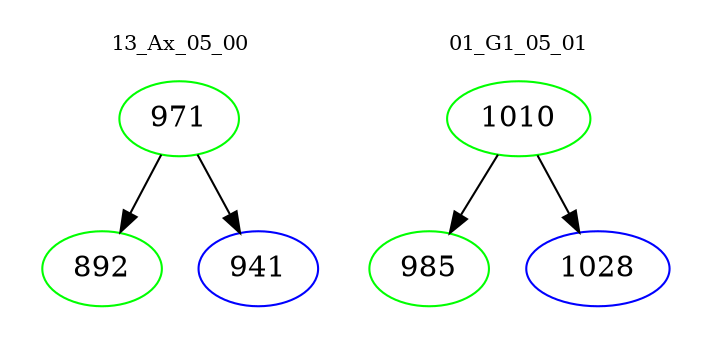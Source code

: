 digraph{
subgraph cluster_0 {
color = white
label = "13_Ax_05_00";
fontsize=10;
T0_971 [label="971", color="green"]
T0_971 -> T0_892 [color="black"]
T0_892 [label="892", color="green"]
T0_971 -> T0_941 [color="black"]
T0_941 [label="941", color="blue"]
}
subgraph cluster_1 {
color = white
label = "01_G1_05_01";
fontsize=10;
T1_1010 [label="1010", color="green"]
T1_1010 -> T1_985 [color="black"]
T1_985 [label="985", color="green"]
T1_1010 -> T1_1028 [color="black"]
T1_1028 [label="1028", color="blue"]
}
}
